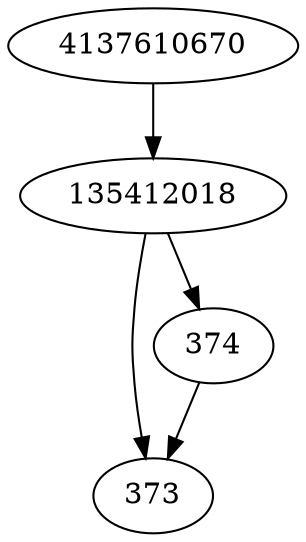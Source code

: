 strict digraph  {
135412018;
4137610670;
373;
374;
135412018 -> 373;
135412018 -> 374;
4137610670 -> 135412018;
374 -> 373;
}
